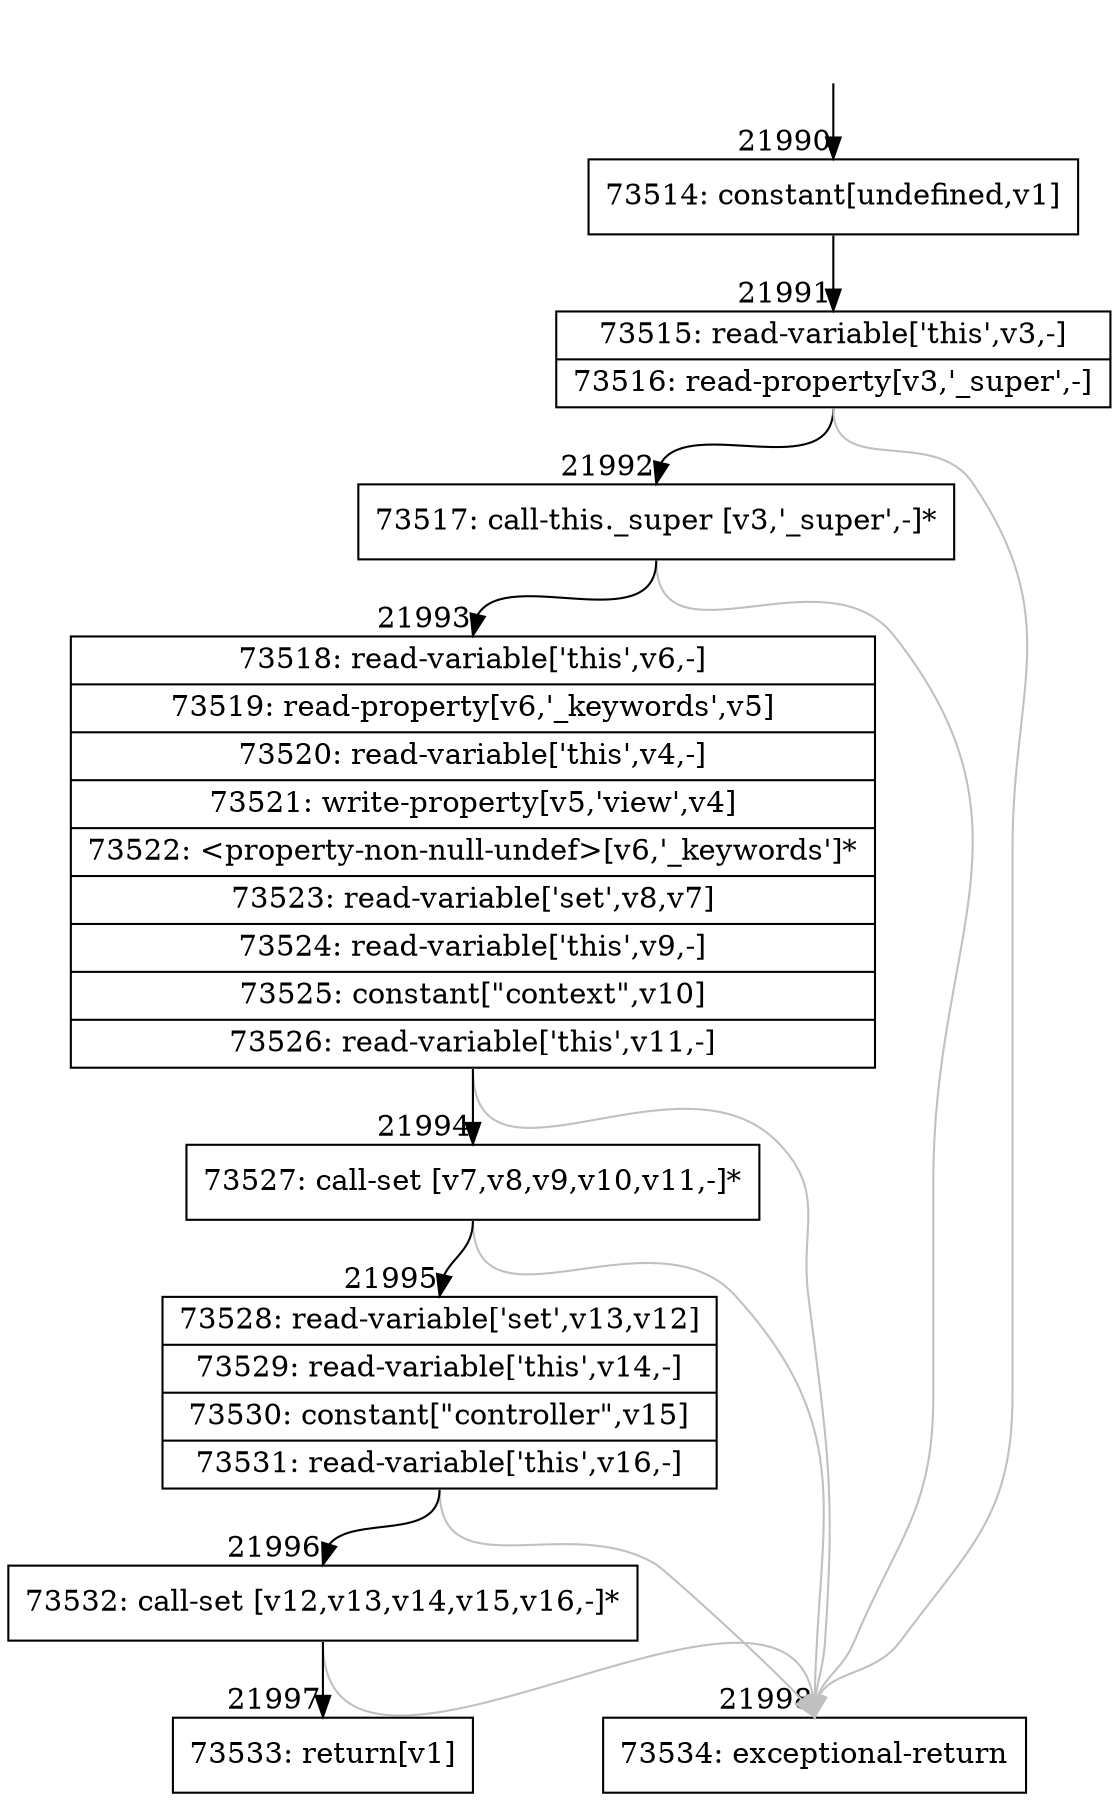digraph {
rankdir="TD"
BB_entry1920[shape=none,label=""];
BB_entry1920 -> BB21990 [tailport=s, headport=n, headlabel="    21990"]
BB21990 [shape=record label="{73514: constant[undefined,v1]}" ] 
BB21990 -> BB21991 [tailport=s, headport=n, headlabel="      21991"]
BB21991 [shape=record label="{73515: read-variable['this',v3,-]|73516: read-property[v3,'_super',-]}" ] 
BB21991 -> BB21992 [tailport=s, headport=n, headlabel="      21992"]
BB21991 -> BB21998 [tailport=s, headport=n, color=gray, headlabel="      21998"]
BB21992 [shape=record label="{73517: call-this._super [v3,'_super',-]*}" ] 
BB21992 -> BB21993 [tailport=s, headport=n, headlabel="      21993"]
BB21992 -> BB21998 [tailport=s, headport=n, color=gray]
BB21993 [shape=record label="{73518: read-variable['this',v6,-]|73519: read-property[v6,'_keywords',v5]|73520: read-variable['this',v4,-]|73521: write-property[v5,'view',v4]|73522: \<property-non-null-undef\>[v6,'_keywords']*|73523: read-variable['set',v8,v7]|73524: read-variable['this',v9,-]|73525: constant[\"context\",v10]|73526: read-variable['this',v11,-]}" ] 
BB21993 -> BB21994 [tailport=s, headport=n, headlabel="      21994"]
BB21993 -> BB21998 [tailport=s, headport=n, color=gray]
BB21994 [shape=record label="{73527: call-set [v7,v8,v9,v10,v11,-]*}" ] 
BB21994 -> BB21995 [tailport=s, headport=n, headlabel="      21995"]
BB21994 -> BB21998 [tailport=s, headport=n, color=gray]
BB21995 [shape=record label="{73528: read-variable['set',v13,v12]|73529: read-variable['this',v14,-]|73530: constant[\"controller\",v15]|73531: read-variable['this',v16,-]}" ] 
BB21995 -> BB21996 [tailport=s, headport=n, headlabel="      21996"]
BB21995 -> BB21998 [tailport=s, headport=n, color=gray]
BB21996 [shape=record label="{73532: call-set [v12,v13,v14,v15,v16,-]*}" ] 
BB21996 -> BB21997 [tailport=s, headport=n, headlabel="      21997"]
BB21996 -> BB21998 [tailport=s, headport=n, color=gray]
BB21997 [shape=record label="{73533: return[v1]}" ] 
BB21998 [shape=record label="{73534: exceptional-return}" ] 
//#$~ 41405
}
